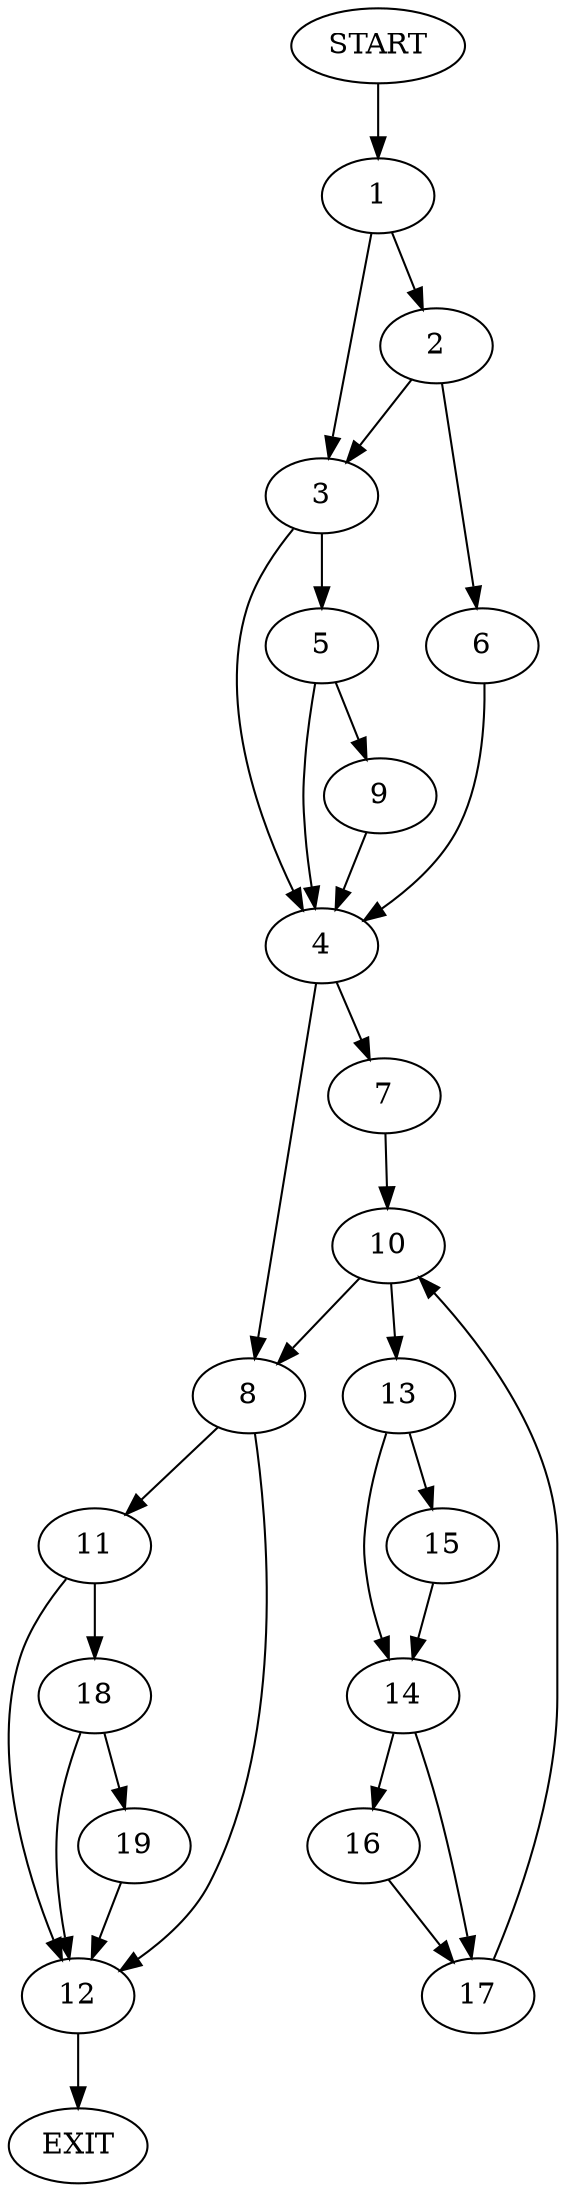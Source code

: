 digraph {
0 [label="START"];
1;
2;
3;
4;
5;
6;
7;
8;
9;
10;
11;
12;
13;
14;
15;
16;
17;
18;
19;
20 [label="EXIT"];
0 -> 1;
1 -> 2;
1 -> 3;
3 -> 4;
3 -> 5;
2 -> 6;
2 -> 3;
6 -> 4;
4 -> 7;
4 -> 8;
5 -> 4;
5 -> 9;
9 -> 4;
7 -> 10;
8 -> 11;
8 -> 12;
10 -> 13;
10 -> 8;
13 -> 14;
13 -> 15;
14 -> 16;
14 -> 17;
15 -> 14;
16 -> 17;
17 -> 10;
11 -> 18;
11 -> 12;
12 -> 20;
18 -> 19;
18 -> 12;
19 -> 12;
}